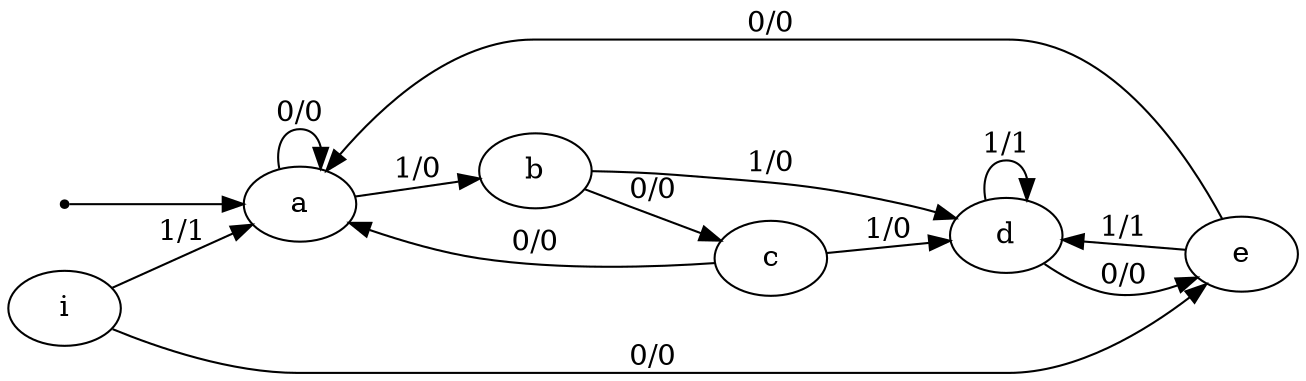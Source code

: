 digraph STG {
  rankdir = LR;

INIT [shape = point]
a[label="a"];
b[label="b"];
c[label="c"];
d[label="d"];
e[label="e"];
i[label="i"];
INIT ->a
a->a[label="0/0"];
a->b[label="1/0"];
b->c[label="0/0"];
b->d[label="1/0"];
c->a[label="0/0"];
c->d[label="1/0"];
d->e[label="0/0"];
d->d[label="1/1"];
e->a[label="0/0"];
e->d[label="1/1"];
i->e[label="0/0"];
i->a[label="1/1"];
}